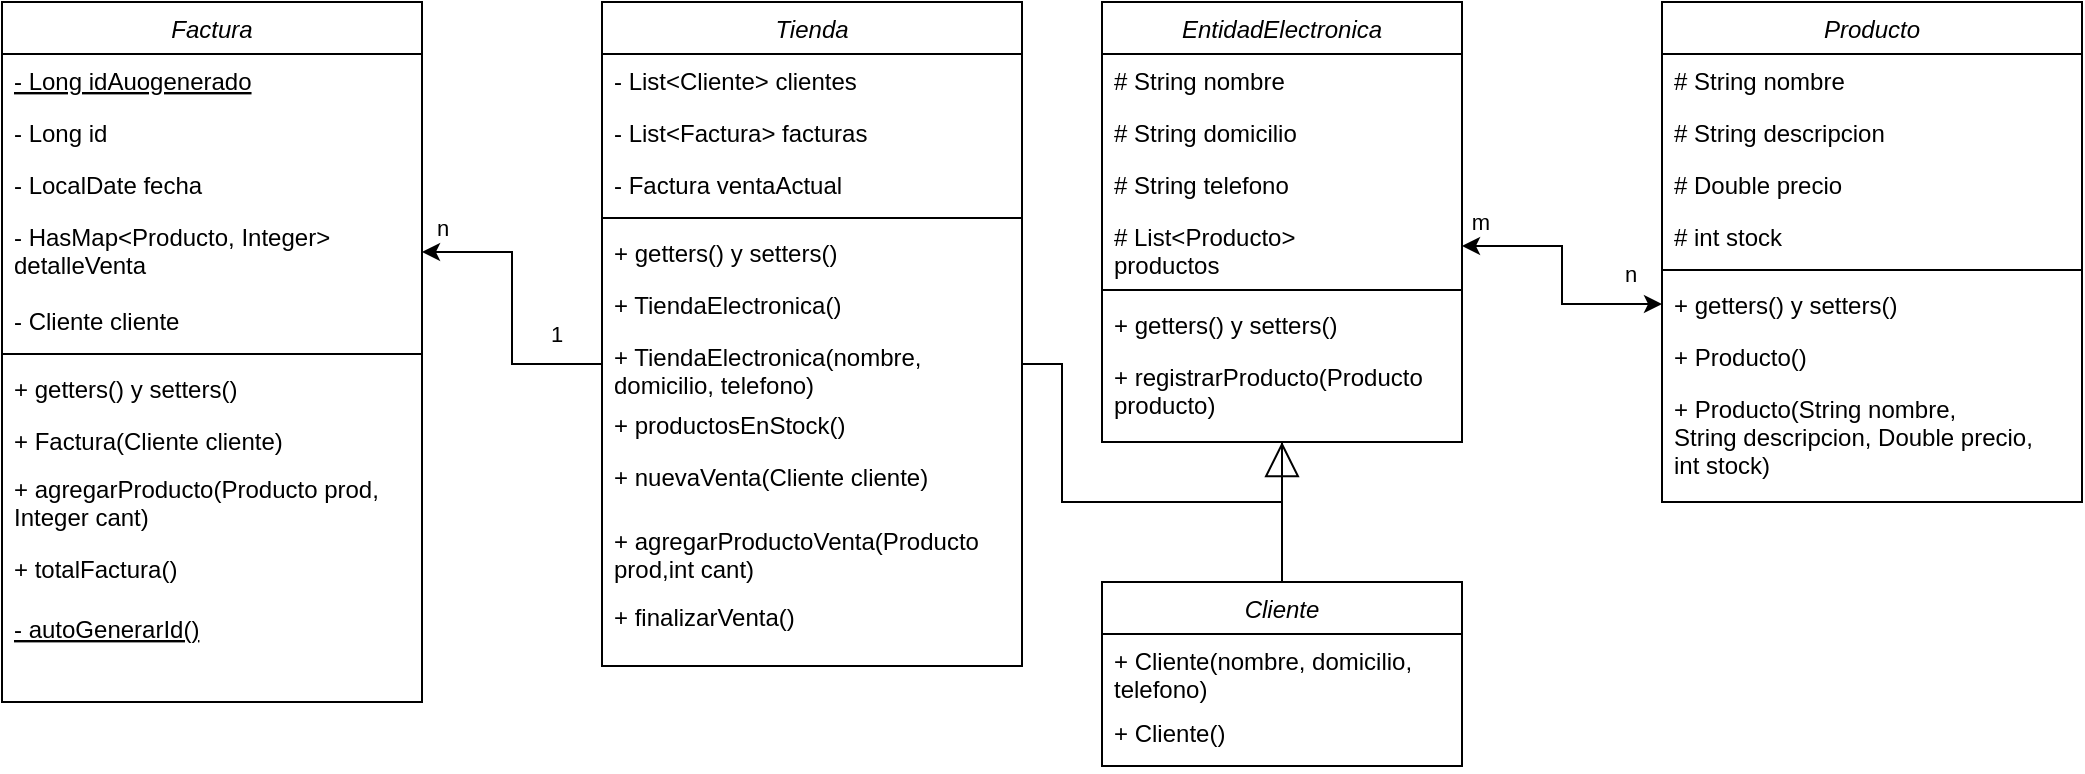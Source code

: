 <mxfile version="22.0.6" type="github">
  <diagram id="C5RBs43oDa-KdzZeNtuy" name="Page-1">
    <mxGraphModel dx="1922" dy="465" grid="1" gridSize="10" guides="1" tooltips="1" connect="1" arrows="1" fold="1" page="1" pageScale="1" pageWidth="827" pageHeight="1169" math="0" shadow="0">
      <root>
        <mxCell id="WIyWlLk6GJQsqaUBKTNV-0" />
        <mxCell id="WIyWlLk6GJQsqaUBKTNV-1" parent="WIyWlLk6GJQsqaUBKTNV-0" />
        <mxCell id="zkfFHV4jXpPFQw0GAbJ--0" value="Producto" style="swimlane;fontStyle=2;align=center;verticalAlign=top;childLayout=stackLayout;horizontal=1;startSize=26;horizontalStack=0;resizeParent=1;resizeLast=0;collapsible=1;marginBottom=0;rounded=0;shadow=0;strokeWidth=1;" parent="WIyWlLk6GJQsqaUBKTNV-1" vertex="1">
          <mxGeometry x="250" y="310" width="210" height="250" as="geometry">
            <mxRectangle x="220" y="120" width="160" height="26" as="alternateBounds" />
          </mxGeometry>
        </mxCell>
        <mxCell id="zkfFHV4jXpPFQw0GAbJ--1" value="# String nombre" style="text;align=left;verticalAlign=top;spacingLeft=4;spacingRight=4;overflow=hidden;rotatable=0;points=[[0,0.5],[1,0.5]];portConstraint=eastwest;" parent="zkfFHV4jXpPFQw0GAbJ--0" vertex="1">
          <mxGeometry y="26" width="210" height="26" as="geometry" />
        </mxCell>
        <mxCell id="zkfFHV4jXpPFQw0GAbJ--2" value="# String descripcion" style="text;align=left;verticalAlign=top;spacingLeft=4;spacingRight=4;overflow=hidden;rotatable=0;points=[[0,0.5],[1,0.5]];portConstraint=eastwest;rounded=0;shadow=0;html=0;" parent="zkfFHV4jXpPFQw0GAbJ--0" vertex="1">
          <mxGeometry y="52" width="210" height="26" as="geometry" />
        </mxCell>
        <mxCell id="zkfFHV4jXpPFQw0GAbJ--3" value="# Double precio" style="text;align=left;verticalAlign=top;spacingLeft=4;spacingRight=4;overflow=hidden;rotatable=0;points=[[0,0.5],[1,0.5]];portConstraint=eastwest;rounded=0;shadow=0;html=0;" parent="zkfFHV4jXpPFQw0GAbJ--0" vertex="1">
          <mxGeometry y="78" width="210" height="26" as="geometry" />
        </mxCell>
        <mxCell id="6Tm3LDUMz_CbWLDTazXE-3" value="# int stock" style="text;align=left;verticalAlign=top;spacingLeft=4;spacingRight=4;overflow=hidden;rotatable=0;points=[[0,0.5],[1,0.5]];portConstraint=eastwest;rounded=0;shadow=0;html=0;" parent="zkfFHV4jXpPFQw0GAbJ--0" vertex="1">
          <mxGeometry y="104" width="210" height="26" as="geometry" />
        </mxCell>
        <mxCell id="zkfFHV4jXpPFQw0GAbJ--4" value="" style="line;html=1;strokeWidth=1;align=left;verticalAlign=middle;spacingTop=-1;spacingLeft=3;spacingRight=3;rotatable=0;labelPosition=right;points=[];portConstraint=eastwest;" parent="zkfFHV4jXpPFQw0GAbJ--0" vertex="1">
          <mxGeometry y="130" width="210" height="8" as="geometry" />
        </mxCell>
        <mxCell id="zkfFHV4jXpPFQw0GAbJ--5" value="+ getters() y setters()" style="text;align=left;verticalAlign=top;spacingLeft=4;spacingRight=4;overflow=hidden;rotatable=0;points=[[0,0.5],[1,0.5]];portConstraint=eastwest;" parent="zkfFHV4jXpPFQw0GAbJ--0" vertex="1">
          <mxGeometry y="138" width="210" height="26" as="geometry" />
        </mxCell>
        <mxCell id="6Tm3LDUMz_CbWLDTazXE-84" value="+ Producto()" style="text;align=left;verticalAlign=top;spacingLeft=4;spacingRight=4;overflow=hidden;rotatable=0;points=[[0,0.5],[1,0.5]];portConstraint=eastwest;" parent="zkfFHV4jXpPFQw0GAbJ--0" vertex="1">
          <mxGeometry y="164" width="210" height="26" as="geometry" />
        </mxCell>
        <mxCell id="6Tm3LDUMz_CbWLDTazXE-85" value="+ Producto(String nombre, &#xa;String descripcion, Double precio,&#xa;int stock)" style="text;align=left;verticalAlign=top;spacingLeft=4;spacingRight=4;overflow=hidden;rotatable=0;points=[[0,0.5],[1,0.5]];portConstraint=eastwest;" parent="zkfFHV4jXpPFQw0GAbJ--0" vertex="1">
          <mxGeometry y="190" width="210" height="50" as="geometry" />
        </mxCell>
        <mxCell id="6Tm3LDUMz_CbWLDTazXE-82" style="edgeStyle=orthogonalEdgeStyle;rounded=0;orthogonalLoop=1;jettySize=auto;html=1;exitX=0.5;exitY=0;exitDx=0;exitDy=0;endArrow=none;endFill=0;entryX=0.5;entryY=1;entryDx=0;entryDy=0;" parent="WIyWlLk6GJQsqaUBKTNV-1" source="6Tm3LDUMz_CbWLDTazXE-33" edge="1" target="6Tm3LDUMz_CbWLDTazXE-71">
          <mxGeometry relative="1" as="geometry">
            <mxPoint x="60" y="270" as="targetPoint" />
            <Array as="points" />
          </mxGeometry>
        </mxCell>
        <mxCell id="6Tm3LDUMz_CbWLDTazXE-33" value="Cliente" style="swimlane;fontStyle=2;align=center;verticalAlign=top;childLayout=stackLayout;horizontal=1;startSize=26;horizontalStack=0;resizeParent=1;resizeLast=0;collapsible=1;marginBottom=0;rounded=0;shadow=0;strokeWidth=1;" parent="WIyWlLk6GJQsqaUBKTNV-1" vertex="1">
          <mxGeometry x="-30" y="600" width="180" height="92" as="geometry">
            <mxRectangle x="220" y="120" width="160" height="26" as="alternateBounds" />
          </mxGeometry>
        </mxCell>
        <mxCell id="6Tm3LDUMz_CbWLDTazXE-55" value="+ Cliente(nombre, domicilio, &#xa;telefono)" style="text;align=left;verticalAlign=top;spacingLeft=4;spacingRight=4;overflow=hidden;rotatable=0;points=[[0,0.5],[1,0.5]];portConstraint=eastwest;" parent="6Tm3LDUMz_CbWLDTazXE-33" vertex="1">
          <mxGeometry y="26" width="180" height="36" as="geometry" />
        </mxCell>
        <mxCell id="6Tm3LDUMz_CbWLDTazXE-56" value="+ Cliente()" style="text;align=left;verticalAlign=top;spacingLeft=4;spacingRight=4;overflow=hidden;rotatable=0;points=[[0,0.5],[1,0.5]];portConstraint=eastwest;" parent="6Tm3LDUMz_CbWLDTazXE-33" vertex="1">
          <mxGeometry y="62" width="180" height="30" as="geometry" />
        </mxCell>
        <mxCell id="6Tm3LDUMz_CbWLDTazXE-81" style="edgeStyle=orthogonalEdgeStyle;rounded=0;orthogonalLoop=1;jettySize=auto;html=1;exitX=1;exitY=0.5;exitDx=0;exitDy=0;entryX=0.5;entryY=1;entryDx=0;entryDy=0;endArrow=block;endFill=0;endSize=15;" parent="WIyWlLk6GJQsqaUBKTNV-1" source="6Tm3LDUMz_CbWLDTazXE-53" target="6Tm3LDUMz_CbWLDTazXE-71" edge="1">
          <mxGeometry relative="1" as="geometry" />
        </mxCell>
        <mxCell id="6Tm3LDUMz_CbWLDTazXE-42" value="Tienda" style="swimlane;fontStyle=2;align=center;verticalAlign=top;childLayout=stackLayout;horizontal=1;startSize=26;horizontalStack=0;resizeParent=1;resizeLast=0;collapsible=1;marginBottom=0;rounded=0;shadow=0;strokeWidth=1;" parent="WIyWlLk6GJQsqaUBKTNV-1" vertex="1">
          <mxGeometry x="-280" y="310" width="210" height="332" as="geometry">
            <mxRectangle x="220" y="120" width="160" height="26" as="alternateBounds" />
          </mxGeometry>
        </mxCell>
        <mxCell id="6Tm3LDUMz_CbWLDTazXE-46" value="- List&lt;Cliente&gt; clientes" style="text;align=left;verticalAlign=top;spacingLeft=4;spacingRight=4;overflow=hidden;rotatable=0;points=[[0,0.5],[1,0.5]];portConstraint=eastwest;rounded=0;shadow=0;html=0;" parent="6Tm3LDUMz_CbWLDTazXE-42" vertex="1">
          <mxGeometry y="26" width="210" height="26" as="geometry" />
        </mxCell>
        <mxCell id="2YQRl2ComsozaezCWRtd-22" value="- List&lt;Factura&gt; facturas" style="text;align=left;verticalAlign=top;spacingLeft=4;spacingRight=4;overflow=hidden;rotatable=0;points=[[0,0.5],[1,0.5]];portConstraint=eastwest;rounded=0;shadow=0;html=0;" vertex="1" parent="6Tm3LDUMz_CbWLDTazXE-42">
          <mxGeometry y="52" width="210" height="26" as="geometry" />
        </mxCell>
        <mxCell id="2YQRl2ComsozaezCWRtd-13" value="- Factura ventaActual" style="text;align=left;verticalAlign=top;spacingLeft=4;spacingRight=4;overflow=hidden;rotatable=0;points=[[0,0.5],[1,0.5]];portConstraint=eastwest;rounded=0;shadow=0;html=0;" vertex="1" parent="6Tm3LDUMz_CbWLDTazXE-42">
          <mxGeometry y="78" width="210" height="26" as="geometry" />
        </mxCell>
        <mxCell id="6Tm3LDUMz_CbWLDTazXE-47" value="" style="line;html=1;strokeWidth=1;align=left;verticalAlign=middle;spacingTop=-1;spacingLeft=3;spacingRight=3;rotatable=0;labelPosition=right;points=[];portConstraint=eastwest;" parent="6Tm3LDUMz_CbWLDTazXE-42" vertex="1">
          <mxGeometry y="104" width="210" height="8" as="geometry" />
        </mxCell>
        <mxCell id="6Tm3LDUMz_CbWLDTazXE-48" value="+ getters() y setters()" style="text;align=left;verticalAlign=top;spacingLeft=4;spacingRight=4;overflow=hidden;rotatable=0;points=[[0,0.5],[1,0.5]];portConstraint=eastwest;" parent="6Tm3LDUMz_CbWLDTazXE-42" vertex="1">
          <mxGeometry y="112" width="210" height="26" as="geometry" />
        </mxCell>
        <mxCell id="6Tm3LDUMz_CbWLDTazXE-52" value="+ TiendaElectronica()" style="text;align=left;verticalAlign=top;spacingLeft=4;spacingRight=4;overflow=hidden;rotatable=0;points=[[0,0.5],[1,0.5]];portConstraint=eastwest;" parent="6Tm3LDUMz_CbWLDTazXE-42" vertex="1">
          <mxGeometry y="138" width="210" height="26" as="geometry" />
        </mxCell>
        <mxCell id="6Tm3LDUMz_CbWLDTazXE-53" value="+ TiendaElectronica(nombre, &#xa;domicilio, telefono)" style="text;align=left;verticalAlign=top;spacingLeft=4;spacingRight=4;overflow=hidden;rotatable=0;points=[[0,0.5],[1,0.5]];portConstraint=eastwest;" parent="6Tm3LDUMz_CbWLDTazXE-42" vertex="1">
          <mxGeometry y="164" width="210" height="34" as="geometry" />
        </mxCell>
        <mxCell id="6Tm3LDUMz_CbWLDTazXE-50" value="+ productosEnStock()" style="text;align=left;verticalAlign=top;spacingLeft=4;spacingRight=4;overflow=hidden;rotatable=0;points=[[0,0.5],[1,0.5]];portConstraint=eastwest;" parent="6Tm3LDUMz_CbWLDTazXE-42" vertex="1">
          <mxGeometry y="198" width="210" height="26" as="geometry" />
        </mxCell>
        <mxCell id="2YQRl2ComsozaezCWRtd-20" value="+ nuevaVenta(Cliente cliente)" style="text;align=left;verticalAlign=top;spacingLeft=4;spacingRight=4;overflow=hidden;rotatable=0;points=[[0,0.5],[1,0.5]];portConstraint=eastwest;" vertex="1" parent="6Tm3LDUMz_CbWLDTazXE-42">
          <mxGeometry y="224" width="210" height="32" as="geometry" />
        </mxCell>
        <mxCell id="2YQRl2ComsozaezCWRtd-21" value="+ agregarProductoVenta(Producto &#xa;prod,int cant)" style="text;align=left;verticalAlign=top;spacingLeft=4;spacingRight=4;overflow=hidden;rotatable=0;points=[[0,0.5],[1,0.5]];portConstraint=eastwest;" vertex="1" parent="6Tm3LDUMz_CbWLDTazXE-42">
          <mxGeometry y="256" width="210" height="38" as="geometry" />
        </mxCell>
        <mxCell id="6Tm3LDUMz_CbWLDTazXE-83" value="+ finalizarVenta()" style="text;align=left;verticalAlign=top;spacingLeft=4;spacingRight=4;overflow=hidden;rotatable=0;points=[[0,0.5],[1,0.5]];portConstraint=eastwest;" parent="6Tm3LDUMz_CbWLDTazXE-42" vertex="1">
          <mxGeometry y="294" width="210" height="38" as="geometry" />
        </mxCell>
        <mxCell id="6Tm3LDUMz_CbWLDTazXE-71" value="EntidadElectronica" style="swimlane;fontStyle=2;align=center;verticalAlign=top;childLayout=stackLayout;horizontal=1;startSize=26;horizontalStack=0;resizeParent=1;resizeLast=0;collapsible=1;marginBottom=0;rounded=0;shadow=0;strokeWidth=1;" parent="WIyWlLk6GJQsqaUBKTNV-1" vertex="1">
          <mxGeometry x="-30" y="310" width="180" height="220" as="geometry">
            <mxRectangle x="220" y="120" width="160" height="26" as="alternateBounds" />
          </mxGeometry>
        </mxCell>
        <mxCell id="6Tm3LDUMz_CbWLDTazXE-72" value="# String nombre" style="text;align=left;verticalAlign=top;spacingLeft=4;spacingRight=4;overflow=hidden;rotatable=0;points=[[0,0.5],[1,0.5]];portConstraint=eastwest;" parent="6Tm3LDUMz_CbWLDTazXE-71" vertex="1">
          <mxGeometry y="26" width="180" height="26" as="geometry" />
        </mxCell>
        <mxCell id="6Tm3LDUMz_CbWLDTazXE-73" value="# String domicilio" style="text;align=left;verticalAlign=top;spacingLeft=4;spacingRight=4;overflow=hidden;rotatable=0;points=[[0,0.5],[1,0.5]];portConstraint=eastwest;" parent="6Tm3LDUMz_CbWLDTazXE-71" vertex="1">
          <mxGeometry y="52" width="180" height="26" as="geometry" />
        </mxCell>
        <mxCell id="6Tm3LDUMz_CbWLDTazXE-74" value="# String telefono" style="text;align=left;verticalAlign=top;spacingLeft=4;spacingRight=4;overflow=hidden;rotatable=0;points=[[0,0.5],[1,0.5]];portConstraint=eastwest;" parent="6Tm3LDUMz_CbWLDTazXE-71" vertex="1">
          <mxGeometry y="78" width="180" height="26" as="geometry" />
        </mxCell>
        <mxCell id="6Tm3LDUMz_CbWLDTazXE-75" value="# List&lt;Producto&gt;&#xa;productos" style="text;align=left;verticalAlign=top;spacingLeft=4;spacingRight=4;overflow=hidden;rotatable=0;points=[[0,0.5],[1,0.5]];portConstraint=eastwest;rounded=0;shadow=0;html=0;" parent="6Tm3LDUMz_CbWLDTazXE-71" vertex="1">
          <mxGeometry y="104" width="180" height="36" as="geometry" />
        </mxCell>
        <mxCell id="6Tm3LDUMz_CbWLDTazXE-76" value="" style="line;html=1;strokeWidth=1;align=left;verticalAlign=middle;spacingTop=-1;spacingLeft=3;spacingRight=3;rotatable=0;labelPosition=right;points=[];portConstraint=eastwest;" parent="6Tm3LDUMz_CbWLDTazXE-71" vertex="1">
          <mxGeometry y="140" width="180" height="8" as="geometry" />
        </mxCell>
        <mxCell id="6Tm3LDUMz_CbWLDTazXE-77" value="+ getters() y setters()" style="text;align=left;verticalAlign=top;spacingLeft=4;spacingRight=4;overflow=hidden;rotatable=0;points=[[0,0.5],[1,0.5]];portConstraint=eastwest;" parent="6Tm3LDUMz_CbWLDTazXE-71" vertex="1">
          <mxGeometry y="148" width="180" height="26" as="geometry" />
        </mxCell>
        <mxCell id="6Tm3LDUMz_CbWLDTazXE-80" value="+ registrarProducto(Producto &#xa;producto)" style="text;align=left;verticalAlign=top;spacingLeft=4;spacingRight=4;overflow=hidden;rotatable=0;points=[[0,0.5],[1,0.5]];portConstraint=eastwest;" parent="6Tm3LDUMz_CbWLDTazXE-71" vertex="1">
          <mxGeometry y="174" width="180" height="46" as="geometry" />
        </mxCell>
        <mxCell id="6Tm3LDUMz_CbWLDTazXE-86" style="edgeStyle=orthogonalEdgeStyle;rounded=0;orthogonalLoop=1;jettySize=auto;html=1;exitX=1;exitY=0.5;exitDx=0;exitDy=0;entryX=0;entryY=0.5;entryDx=0;entryDy=0;startArrow=classic;startFill=1;" parent="WIyWlLk6GJQsqaUBKTNV-1" source="6Tm3LDUMz_CbWLDTazXE-75" target="zkfFHV4jXpPFQw0GAbJ--5" edge="1">
          <mxGeometry relative="1" as="geometry" />
        </mxCell>
        <mxCell id="6Tm3LDUMz_CbWLDTazXE-87" value="m" style="edgeLabel;html=1;align=center;verticalAlign=middle;resizable=0;points=[];" parent="6Tm3LDUMz_CbWLDTazXE-86" vertex="1" connectable="0">
          <mxGeometry x="-0.698" y="-3" relative="1" as="geometry">
            <mxPoint x="-11" y="-15" as="offset" />
          </mxGeometry>
        </mxCell>
        <mxCell id="6Tm3LDUMz_CbWLDTazXE-88" value="n" style="edgeLabel;html=1;align=center;verticalAlign=middle;resizable=0;points=[];" parent="WIyWlLk6GJQsqaUBKTNV-1" vertex="1" connectable="0">
          <mxGeometry x="170" y="420" as="geometry">
            <mxPoint x="64" y="26" as="offset" />
          </mxGeometry>
        </mxCell>
        <mxCell id="2YQRl2ComsozaezCWRtd-0" value="Factura" style="swimlane;fontStyle=2;align=center;verticalAlign=top;childLayout=stackLayout;horizontal=1;startSize=26;horizontalStack=0;resizeParent=1;resizeLast=0;collapsible=1;marginBottom=0;rounded=0;shadow=0;strokeWidth=1;" vertex="1" parent="WIyWlLk6GJQsqaUBKTNV-1">
          <mxGeometry x="-580" y="310" width="210" height="350" as="geometry">
            <mxRectangle x="220" y="120" width="160" height="26" as="alternateBounds" />
          </mxGeometry>
        </mxCell>
        <mxCell id="2YQRl2ComsozaezCWRtd-1" value="- Long idAuogenerado" style="text;align=left;verticalAlign=top;spacingLeft=4;spacingRight=4;overflow=hidden;rotatable=0;points=[[0,0.5],[1,0.5]];portConstraint=eastwest;fontStyle=4" vertex="1" parent="2YQRl2ComsozaezCWRtd-0">
          <mxGeometry y="26" width="210" height="26" as="geometry" />
        </mxCell>
        <mxCell id="2YQRl2ComsozaezCWRtd-9" value="- Long id" style="text;align=left;verticalAlign=top;spacingLeft=4;spacingRight=4;overflow=hidden;rotatable=0;points=[[0,0.5],[1,0.5]];portConstraint=eastwest;" vertex="1" parent="2YQRl2ComsozaezCWRtd-0">
          <mxGeometry y="52" width="210" height="26" as="geometry" />
        </mxCell>
        <mxCell id="2YQRl2ComsozaezCWRtd-2" value="- LocalDate fecha" style="text;align=left;verticalAlign=top;spacingLeft=4;spacingRight=4;overflow=hidden;rotatable=0;points=[[0,0.5],[1,0.5]];portConstraint=eastwest;rounded=0;shadow=0;html=0;" vertex="1" parent="2YQRl2ComsozaezCWRtd-0">
          <mxGeometry y="78" width="210" height="26" as="geometry" />
        </mxCell>
        <mxCell id="2YQRl2ComsozaezCWRtd-3" value="- HasMap&lt;Producto, Integer&gt; &#xa;detalleVenta" style="text;align=left;verticalAlign=top;spacingLeft=4;spacingRight=4;overflow=hidden;rotatable=0;points=[[0,0.5],[1,0.5]];portConstraint=eastwest;rounded=0;shadow=0;html=0;" vertex="1" parent="2YQRl2ComsozaezCWRtd-0">
          <mxGeometry y="104" width="210" height="42" as="geometry" />
        </mxCell>
        <mxCell id="2YQRl2ComsozaezCWRtd-4" value="- Cliente cliente" style="text;align=left;verticalAlign=top;spacingLeft=4;spacingRight=4;overflow=hidden;rotatable=0;points=[[0,0.5],[1,0.5]];portConstraint=eastwest;rounded=0;shadow=0;html=0;" vertex="1" parent="2YQRl2ComsozaezCWRtd-0">
          <mxGeometry y="146" width="210" height="26" as="geometry" />
        </mxCell>
        <mxCell id="2YQRl2ComsozaezCWRtd-5" value="" style="line;html=1;strokeWidth=1;align=left;verticalAlign=middle;spacingTop=-1;spacingLeft=3;spacingRight=3;rotatable=0;labelPosition=right;points=[];portConstraint=eastwest;" vertex="1" parent="2YQRl2ComsozaezCWRtd-0">
          <mxGeometry y="172" width="210" height="8" as="geometry" />
        </mxCell>
        <mxCell id="2YQRl2ComsozaezCWRtd-6" value="+ getters() y setters()" style="text;align=left;verticalAlign=top;spacingLeft=4;spacingRight=4;overflow=hidden;rotatable=0;points=[[0,0.5],[1,0.5]];portConstraint=eastwest;" vertex="1" parent="2YQRl2ComsozaezCWRtd-0">
          <mxGeometry y="180" width="210" height="26" as="geometry" />
        </mxCell>
        <mxCell id="2YQRl2ComsozaezCWRtd-8" value="+ Factura(Cliente cliente)" style="text;align=left;verticalAlign=top;spacingLeft=4;spacingRight=4;overflow=hidden;rotatable=0;points=[[0,0.5],[1,0.5]];portConstraint=eastwest;" vertex="1" parent="2YQRl2ComsozaezCWRtd-0">
          <mxGeometry y="206" width="210" height="24" as="geometry" />
        </mxCell>
        <mxCell id="2YQRl2ComsozaezCWRtd-10" value="+ agregarProducto(Producto prod, &#xa;Integer cant)" style="text;align=left;verticalAlign=top;spacingLeft=4;spacingRight=4;overflow=hidden;rotatable=0;points=[[0,0.5],[1,0.5]];portConstraint=eastwest;" vertex="1" parent="2YQRl2ComsozaezCWRtd-0">
          <mxGeometry y="230" width="210" height="40" as="geometry" />
        </mxCell>
        <mxCell id="2YQRl2ComsozaezCWRtd-23" value="+ totalFactura()" style="text;align=left;verticalAlign=top;spacingLeft=4;spacingRight=4;overflow=hidden;rotatable=0;points=[[0,0.5],[1,0.5]];portConstraint=eastwest;" vertex="1" parent="2YQRl2ComsozaezCWRtd-0">
          <mxGeometry y="270" width="210" height="30" as="geometry" />
        </mxCell>
        <mxCell id="2YQRl2ComsozaezCWRtd-11" value="- autoGenerarId()" style="text;align=left;verticalAlign=top;spacingLeft=4;spacingRight=4;overflow=hidden;rotatable=0;points=[[0,0.5],[1,0.5]];portConstraint=eastwest;fontStyle=4" vertex="1" parent="2YQRl2ComsozaezCWRtd-0">
          <mxGeometry y="300" width="210" height="40" as="geometry" />
        </mxCell>
        <mxCell id="2YQRl2ComsozaezCWRtd-15" value="" style="edgeStyle=orthogonalEdgeStyle;rounded=0;orthogonalLoop=1;jettySize=auto;html=1;startArrow=classic;startFill=1;endArrow=none;endFill=0;" edge="1" parent="WIyWlLk6GJQsqaUBKTNV-1" source="2YQRl2ComsozaezCWRtd-3" target="6Tm3LDUMz_CbWLDTazXE-53">
          <mxGeometry relative="1" as="geometry" />
        </mxCell>
        <mxCell id="2YQRl2ComsozaezCWRtd-18" value="n" style="edgeLabel;html=1;align=center;verticalAlign=middle;resizable=0;points=[];" vertex="1" connectable="0" parent="2YQRl2ComsozaezCWRtd-15">
          <mxGeometry x="-0.596" y="12" relative="1" as="geometry">
            <mxPoint x="-20" as="offset" />
          </mxGeometry>
        </mxCell>
        <mxCell id="2YQRl2ComsozaezCWRtd-19" value="1" style="edgeLabel;html=1;align=center;verticalAlign=middle;resizable=0;points=[];" vertex="1" connectable="0" parent="2YQRl2ComsozaezCWRtd-15">
          <mxGeometry x="0.675" y="4" relative="1" as="geometry">
            <mxPoint y="-11" as="offset" />
          </mxGeometry>
        </mxCell>
      </root>
    </mxGraphModel>
  </diagram>
</mxfile>
